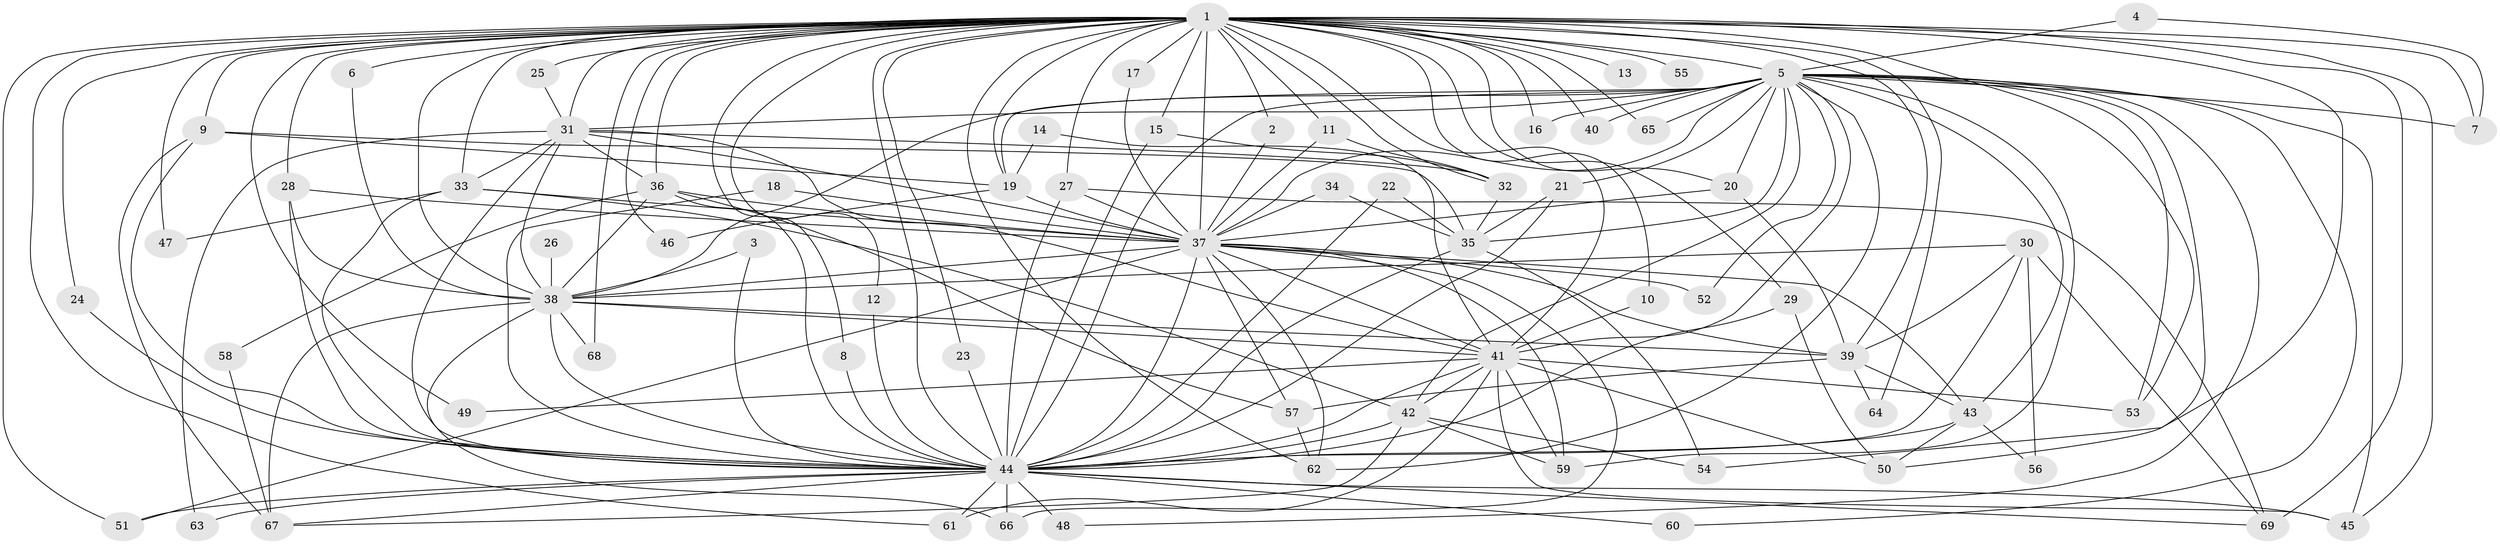 // original degree distribution, {19: 0.0072992700729927005, 44: 0.0072992700729927005, 32: 0.0072992700729927005, 22: 0.0072992700729927005, 29: 0.0072992700729927005, 30: 0.0072992700729927005, 18: 0.0072992700729927005, 16: 0.0072992700729927005, 23: 0.0072992700729927005, 15: 0.0072992700729927005, 3: 0.18248175182481752, 5: 0.08759124087591241, 4: 0.06569343065693431, 2: 0.5693430656934306, 7: 0.0072992700729927005, 8: 0.014598540145985401}
// Generated by graph-tools (version 1.1) at 2025/48/03/06/25 01:48:57]
// undirected, 69 vertices, 183 edges
graph export_dot {
graph [start="1"]
  node [color=gray90,style=filled];
  1;
  2;
  3;
  4;
  5;
  6;
  7;
  8;
  9;
  10;
  11;
  12;
  13;
  14;
  15;
  16;
  17;
  18;
  19;
  20;
  21;
  22;
  23;
  24;
  25;
  26;
  27;
  28;
  29;
  30;
  31;
  32;
  33;
  34;
  35;
  36;
  37;
  38;
  39;
  40;
  41;
  42;
  43;
  44;
  45;
  46;
  47;
  48;
  49;
  50;
  51;
  52;
  53;
  54;
  55;
  56;
  57;
  58;
  59;
  60;
  61;
  62;
  63;
  64;
  65;
  66;
  67;
  68;
  69;
  1 -- 2 [weight=1.0];
  1 -- 5 [weight=4.0];
  1 -- 6 [weight=1.0];
  1 -- 7 [weight=2.0];
  1 -- 8 [weight=1.0];
  1 -- 9 [weight=1.0];
  1 -- 10 [weight=1.0];
  1 -- 11 [weight=1.0];
  1 -- 12 [weight=1.0];
  1 -- 13 [weight=3.0];
  1 -- 15 [weight=2.0];
  1 -- 16 [weight=1.0];
  1 -- 17 [weight=1.0];
  1 -- 19 [weight=1.0];
  1 -- 20 [weight=1.0];
  1 -- 23 [weight=1.0];
  1 -- 24 [weight=1.0];
  1 -- 25 [weight=1.0];
  1 -- 27 [weight=1.0];
  1 -- 28 [weight=1.0];
  1 -- 29 [weight=2.0];
  1 -- 31 [weight=5.0];
  1 -- 32 [weight=1.0];
  1 -- 33 [weight=2.0];
  1 -- 36 [weight=1.0];
  1 -- 37 [weight=4.0];
  1 -- 38 [weight=5.0];
  1 -- 39 [weight=1.0];
  1 -- 40 [weight=2.0];
  1 -- 41 [weight=5.0];
  1 -- 44 [weight=4.0];
  1 -- 45 [weight=1.0];
  1 -- 46 [weight=1.0];
  1 -- 47 [weight=1.0];
  1 -- 49 [weight=1.0];
  1 -- 51 [weight=1.0];
  1 -- 53 [weight=1.0];
  1 -- 54 [weight=1.0];
  1 -- 55 [weight=2.0];
  1 -- 61 [weight=1.0];
  1 -- 62 [weight=1.0];
  1 -- 64 [weight=1.0];
  1 -- 65 [weight=1.0];
  1 -- 68 [weight=1.0];
  1 -- 69 [weight=1.0];
  2 -- 37 [weight=1.0];
  3 -- 38 [weight=1.0];
  3 -- 44 [weight=1.0];
  4 -- 5 [weight=1.0];
  4 -- 7 [weight=1.0];
  5 -- 7 [weight=1.0];
  5 -- 16 [weight=1.0];
  5 -- 19 [weight=1.0];
  5 -- 20 [weight=1.0];
  5 -- 21 [weight=1.0];
  5 -- 31 [weight=1.0];
  5 -- 35 [weight=2.0];
  5 -- 37 [weight=1.0];
  5 -- 38 [weight=1.0];
  5 -- 40 [weight=1.0];
  5 -- 41 [weight=1.0];
  5 -- 42 [weight=1.0];
  5 -- 43 [weight=1.0];
  5 -- 44 [weight=1.0];
  5 -- 45 [weight=1.0];
  5 -- 48 [weight=1.0];
  5 -- 50 [weight=1.0];
  5 -- 52 [weight=1.0];
  5 -- 53 [weight=1.0];
  5 -- 59 [weight=1.0];
  5 -- 60 [weight=1.0];
  5 -- 62 [weight=1.0];
  5 -- 65 [weight=1.0];
  6 -- 38 [weight=1.0];
  8 -- 44 [weight=1.0];
  9 -- 19 [weight=1.0];
  9 -- 35 [weight=1.0];
  9 -- 44 [weight=1.0];
  9 -- 67 [weight=1.0];
  10 -- 41 [weight=1.0];
  11 -- 32 [weight=1.0];
  11 -- 37 [weight=1.0];
  12 -- 44 [weight=1.0];
  14 -- 19 [weight=1.0];
  14 -- 41 [weight=1.0];
  15 -- 32 [weight=1.0];
  15 -- 44 [weight=1.0];
  17 -- 37 [weight=1.0];
  18 -- 37 [weight=1.0];
  18 -- 44 [weight=1.0];
  19 -- 37 [weight=1.0];
  19 -- 46 [weight=1.0];
  20 -- 37 [weight=1.0];
  20 -- 39 [weight=1.0];
  21 -- 35 [weight=1.0];
  21 -- 44 [weight=1.0];
  22 -- 35 [weight=1.0];
  22 -- 44 [weight=1.0];
  23 -- 44 [weight=1.0];
  24 -- 44 [weight=1.0];
  25 -- 31 [weight=1.0];
  26 -- 38 [weight=1.0];
  27 -- 37 [weight=2.0];
  27 -- 44 [weight=2.0];
  27 -- 69 [weight=1.0];
  28 -- 37 [weight=2.0];
  28 -- 38 [weight=1.0];
  28 -- 44 [weight=1.0];
  29 -- 44 [weight=1.0];
  29 -- 50 [weight=1.0];
  30 -- 38 [weight=2.0];
  30 -- 39 [weight=1.0];
  30 -- 44 [weight=1.0];
  30 -- 56 [weight=1.0];
  30 -- 69 [weight=1.0];
  31 -- 32 [weight=1.0];
  31 -- 33 [weight=1.0];
  31 -- 36 [weight=1.0];
  31 -- 37 [weight=1.0];
  31 -- 38 [weight=1.0];
  31 -- 41 [weight=1.0];
  31 -- 44 [weight=1.0];
  31 -- 63 [weight=1.0];
  32 -- 35 [weight=1.0];
  33 -- 37 [weight=1.0];
  33 -- 42 [weight=1.0];
  33 -- 44 [weight=1.0];
  33 -- 47 [weight=1.0];
  34 -- 35 [weight=1.0];
  34 -- 37 [weight=1.0];
  35 -- 44 [weight=1.0];
  35 -- 54 [weight=1.0];
  36 -- 37 [weight=1.0];
  36 -- 38 [weight=1.0];
  36 -- 44 [weight=1.0];
  36 -- 57 [weight=1.0];
  36 -- 58 [weight=1.0];
  37 -- 38 [weight=1.0];
  37 -- 39 [weight=1.0];
  37 -- 41 [weight=1.0];
  37 -- 43 [weight=1.0];
  37 -- 44 [weight=2.0];
  37 -- 51 [weight=1.0];
  37 -- 52 [weight=1.0];
  37 -- 57 [weight=1.0];
  37 -- 59 [weight=1.0];
  37 -- 62 [weight=1.0];
  37 -- 66 [weight=2.0];
  38 -- 39 [weight=1.0];
  38 -- 41 [weight=1.0];
  38 -- 44 [weight=1.0];
  38 -- 66 [weight=1.0];
  38 -- 67 [weight=1.0];
  38 -- 68 [weight=1.0];
  39 -- 43 [weight=1.0];
  39 -- 57 [weight=1.0];
  39 -- 64 [weight=1.0];
  41 -- 42 [weight=1.0];
  41 -- 44 [weight=2.0];
  41 -- 45 [weight=1.0];
  41 -- 49 [weight=1.0];
  41 -- 50 [weight=1.0];
  41 -- 53 [weight=1.0];
  41 -- 59 [weight=1.0];
  41 -- 61 [weight=1.0];
  42 -- 44 [weight=1.0];
  42 -- 54 [weight=1.0];
  42 -- 59 [weight=1.0];
  42 -- 67 [weight=1.0];
  43 -- 44 [weight=1.0];
  43 -- 50 [weight=1.0];
  43 -- 56 [weight=1.0];
  44 -- 45 [weight=1.0];
  44 -- 48 [weight=2.0];
  44 -- 51 [weight=1.0];
  44 -- 60 [weight=1.0];
  44 -- 61 [weight=1.0];
  44 -- 63 [weight=1.0];
  44 -- 66 [weight=2.0];
  44 -- 67 [weight=1.0];
  44 -- 69 [weight=1.0];
  57 -- 62 [weight=1.0];
  58 -- 67 [weight=1.0];
}
